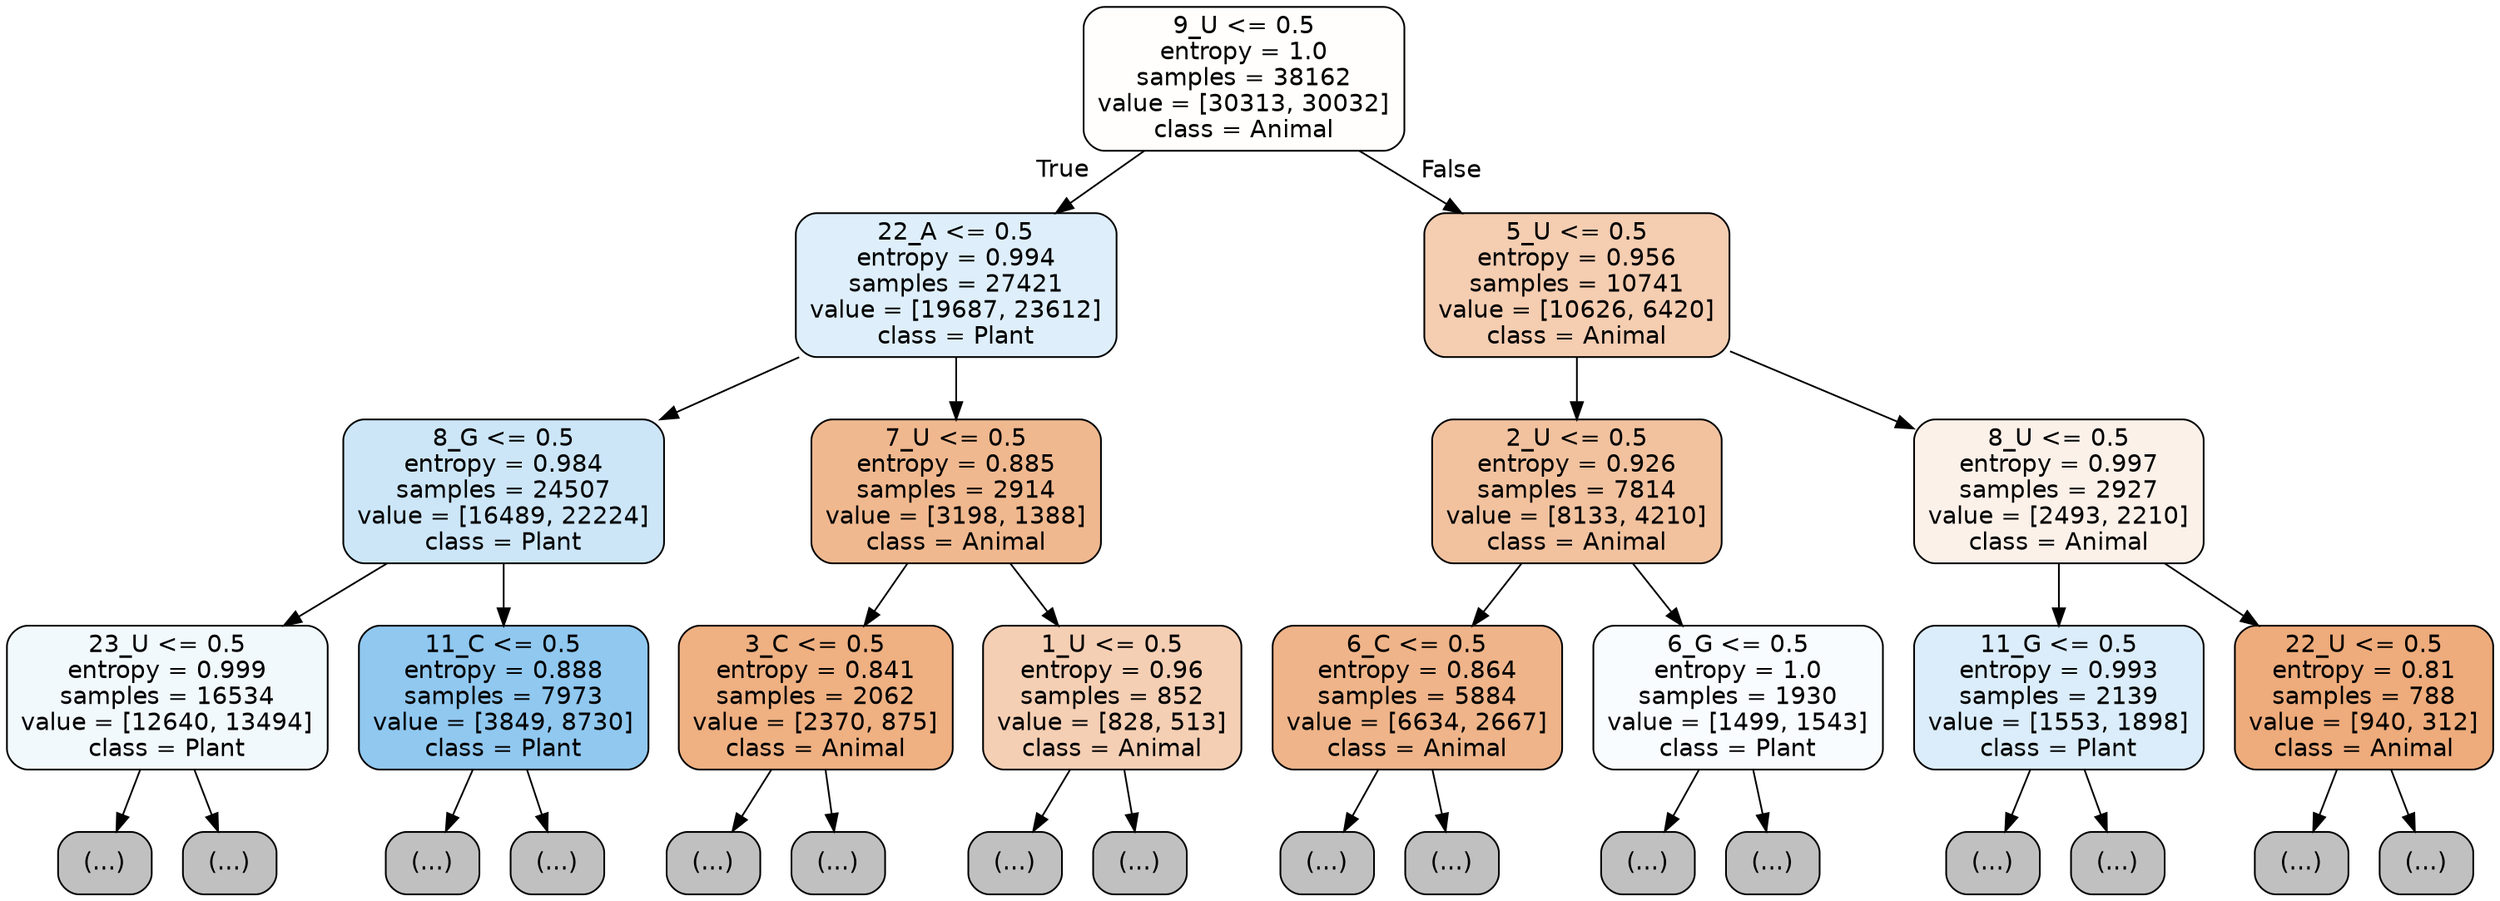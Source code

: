 digraph Tree {
node [shape=box, style="filled, rounded", color="black", fontname="helvetica"] ;
edge [fontname="helvetica"] ;
0 [label="9_U <= 0.5\nentropy = 1.0\nsamples = 38162\nvalue = [30313, 30032]\nclass = Animal", fillcolor="#fffefd"] ;
1 [label="22_A <= 0.5\nentropy = 0.994\nsamples = 27421\nvalue = [19687, 23612]\nclass = Plant", fillcolor="#deeffb"] ;
0 -> 1 [labeldistance=2.5, labelangle=45, headlabel="True"] ;
2 [label="8_G <= 0.5\nentropy = 0.984\nsamples = 24507\nvalue = [16489, 22224]\nclass = Plant", fillcolor="#cce6f8"] ;
1 -> 2 ;
3 [label="23_U <= 0.5\nentropy = 0.999\nsamples = 16534\nvalue = [12640, 13494]\nclass = Plant", fillcolor="#f2f9fd"] ;
2 -> 3 ;
4 [label="(...)", fillcolor="#C0C0C0"] ;
3 -> 4 ;
7327 [label="(...)", fillcolor="#C0C0C0"] ;
3 -> 7327 ;
7630 [label="11_C <= 0.5\nentropy = 0.888\nsamples = 7973\nvalue = [3849, 8730]\nclass = Plant", fillcolor="#90c8f0"] ;
2 -> 7630 ;
7631 [label="(...)", fillcolor="#C0C0C0"] ;
7630 -> 7631 ;
9950 [label="(...)", fillcolor="#C0C0C0"] ;
7630 -> 9950 ;
10553 [label="7_U <= 0.5\nentropy = 0.885\nsamples = 2914\nvalue = [3198, 1388]\nclass = Animal", fillcolor="#f0b88f"] ;
1 -> 10553 ;
10554 [label="3_C <= 0.5\nentropy = 0.841\nsamples = 2062\nvalue = [2370, 875]\nclass = Animal", fillcolor="#efb082"] ;
10553 -> 10554 ;
10555 [label="(...)", fillcolor="#C0C0C0"] ;
10554 -> 10555 ;
11376 [label="(...)", fillcolor="#C0C0C0"] ;
10554 -> 11376 ;
11593 [label="1_U <= 0.5\nentropy = 0.96\nsamples = 852\nvalue = [828, 513]\nclass = Animal", fillcolor="#f5cfb4"] ;
10553 -> 11593 ;
11594 [label="(...)", fillcolor="#C0C0C0"] ;
11593 -> 11594 ;
11831 [label="(...)", fillcolor="#C0C0C0"] ;
11593 -> 11831 ;
12010 [label="5_U <= 0.5\nentropy = 0.956\nsamples = 10741\nvalue = [10626, 6420]\nclass = Animal", fillcolor="#f5cdb1"] ;
0 -> 12010 [labeldistance=2.5, labelangle=-45, headlabel="False"] ;
12011 [label="2_U <= 0.5\nentropy = 0.926\nsamples = 7814\nvalue = [8133, 4210]\nclass = Animal", fillcolor="#f2c29f"] ;
12010 -> 12011 ;
12012 [label="6_C <= 0.5\nentropy = 0.864\nsamples = 5884\nvalue = [6634, 2667]\nclass = Animal", fillcolor="#efb489"] ;
12011 -> 12012 ;
12013 [label="(...)", fillcolor="#C0C0C0"] ;
12012 -> 12013 ;
14158 [label="(...)", fillcolor="#C0C0C0"] ;
12012 -> 14158 ;
14761 [label="6_G <= 0.5\nentropy = 1.0\nsamples = 1930\nvalue = [1499, 1543]\nclass = Plant", fillcolor="#f9fcfe"] ;
12011 -> 14761 ;
14762 [label="(...)", fillcolor="#C0C0C0"] ;
14761 -> 14762 ;
15437 [label="(...)", fillcolor="#C0C0C0"] ;
14761 -> 15437 ;
15640 [label="8_U <= 0.5\nentropy = 0.997\nsamples = 2927\nvalue = [2493, 2210]\nclass = Animal", fillcolor="#fcf1e9"] ;
12010 -> 15640 ;
15641 [label="11_G <= 0.5\nentropy = 0.993\nsamples = 2139\nvalue = [1553, 1898]\nclass = Plant", fillcolor="#dbedfa"] ;
15640 -> 15641 ;
15642 [label="(...)", fillcolor="#C0C0C0"] ;
15641 -> 15642 ;
16341 [label="(...)", fillcolor="#C0C0C0"] ;
15641 -> 16341 ;
16556 [label="22_U <= 0.5\nentropy = 0.81\nsamples = 788\nvalue = [940, 312]\nclass = Animal", fillcolor="#eeab7b"] ;
15640 -> 16556 ;
16557 [label="(...)", fillcolor="#C0C0C0"] ;
16556 -> 16557 ;
16886 [label="(...)", fillcolor="#C0C0C0"] ;
16556 -> 16886 ;
}